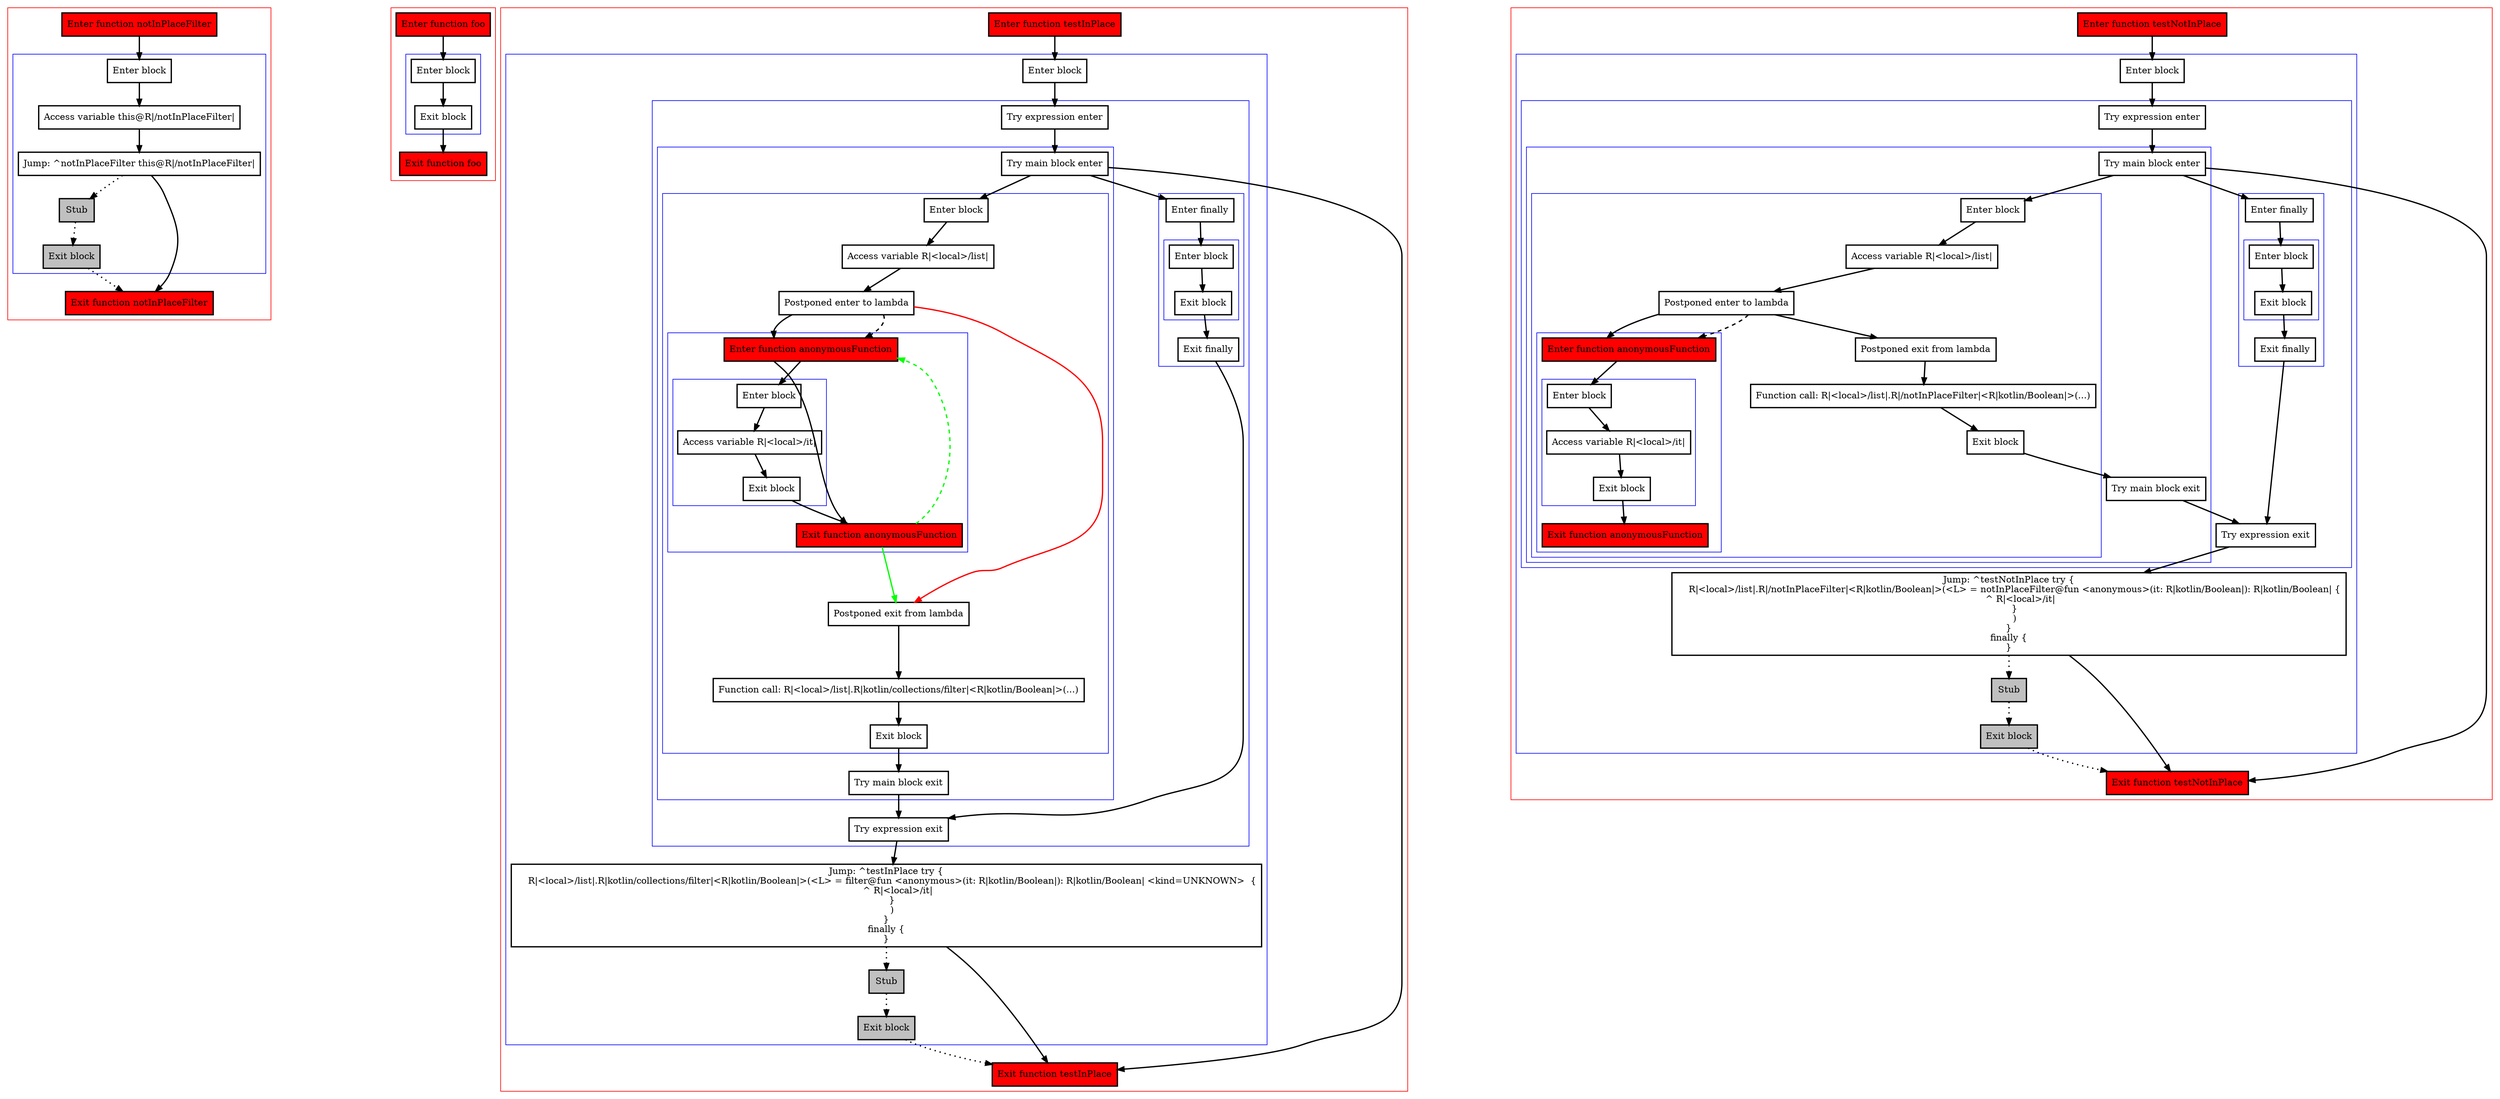 digraph tryWithLambdaInside_kt {
    graph [nodesep=3]
    node [shape=box penwidth=2]
    edge [penwidth=2]

    subgraph cluster_0 {
        color=red
        0 [label="Enter function notInPlaceFilter" style="filled" fillcolor=red];
        subgraph cluster_1 {
            color=blue
            1 [label="Enter block"];
            2 [label="Access variable this@R|/notInPlaceFilter|"];
            3 [label="Jump: ^notInPlaceFilter this@R|/notInPlaceFilter|"];
            4 [label="Stub" style="filled" fillcolor=gray];
            5 [label="Exit block" style="filled" fillcolor=gray];
        }
        6 [label="Exit function notInPlaceFilter" style="filled" fillcolor=red];
    }
    0 -> {1};
    1 -> {2};
    2 -> {3};
    3 -> {6};
    3 -> {4} [style=dotted];
    4 -> {5} [style=dotted];
    5 -> {6} [style=dotted];

    subgraph cluster_2 {
        color=red
        7 [label="Enter function foo" style="filled" fillcolor=red];
        subgraph cluster_3 {
            color=blue
            8 [label="Enter block"];
            9 [label="Exit block"];
        }
        10 [label="Exit function foo" style="filled" fillcolor=red];
    }
    7 -> {8};
    8 -> {9};
    9 -> {10};

    subgraph cluster_4 {
        color=red
        11 [label="Enter function testInPlace" style="filled" fillcolor=red];
        subgraph cluster_5 {
            color=blue
            12 [label="Enter block"];
            subgraph cluster_6 {
                color=blue
                13 [label="Try expression enter"];
                subgraph cluster_7 {
                    color=blue
                    14 [label="Try main block enter"];
                    subgraph cluster_8 {
                        color=blue
                        15 [label="Enter block"];
                        16 [label="Access variable R|<local>/list|"];
                        17 [label="Postponed enter to lambda"];
                        subgraph cluster_9 {
                            color=blue
                            31 [label="Enter function anonymousFunction" style="filled" fillcolor=red];
                            subgraph cluster_10 {
                                color=blue
                                32 [label="Enter block"];
                                33 [label="Access variable R|<local>/it|"];
                                34 [label="Exit block"];
                            }
                            35 [label="Exit function anonymousFunction" style="filled" fillcolor=red];
                        }
                        18 [label="Postponed exit from lambda"];
                        19 [label="Function call: R|<local>/list|.R|kotlin/collections/filter|<R|kotlin/Boolean|>(...)"];
                        20 [label="Exit block"];
                    }
                    21 [label="Try main block exit"];
                }
                subgraph cluster_11 {
                    color=blue
                    22 [label="Enter finally"];
                    subgraph cluster_12 {
                        color=blue
                        23 [label="Enter block"];
                        24 [label="Exit block"];
                    }
                    25 [label="Exit finally"];
                }
                26 [label="Try expression exit"];
            }
            27 [label="Jump: ^testInPlace try {
    R|<local>/list|.R|kotlin/collections/filter|<R|kotlin/Boolean|>(<L> = filter@fun <anonymous>(it: R|kotlin/Boolean|): R|kotlin/Boolean| <kind=UNKNOWN>  {
        ^ R|<local>/it|
    }
    )
}
finally {
}
"];
            28 [label="Stub" style="filled" fillcolor=gray];
            29 [label="Exit block" style="filled" fillcolor=gray];
        }
        30 [label="Exit function testInPlace" style="filled" fillcolor=red];
    }
    11 -> {12};
    12 -> {13};
    13 -> {14};
    14 -> {30 22 15};
    15 -> {16};
    16 -> {17};
    17 -> {31};
    17 -> {18} [color=red];
    17 -> {31} [style=dashed];
    18 -> {19};
    19 -> {20};
    20 -> {21};
    21 -> {26};
    22 -> {23};
    23 -> {24};
    24 -> {25};
    25 -> {26};
    26 -> {27};
    27 -> {30};
    27 -> {28} [style=dotted];
    28 -> {29} [style=dotted];
    29 -> {30} [style=dotted];
    31 -> {35 32};
    32 -> {33};
    33 -> {34};
    34 -> {35};
    35 -> {18} [color=green];
    35 -> {31} [color=green style=dashed];

    subgraph cluster_13 {
        color=red
        36 [label="Enter function testNotInPlace" style="filled" fillcolor=red];
        subgraph cluster_14 {
            color=blue
            37 [label="Enter block"];
            subgraph cluster_15 {
                color=blue
                38 [label="Try expression enter"];
                subgraph cluster_16 {
                    color=blue
                    39 [label="Try main block enter"];
                    subgraph cluster_17 {
                        color=blue
                        40 [label="Enter block"];
                        41 [label="Access variable R|<local>/list|"];
                        42 [label="Postponed enter to lambda"];
                        subgraph cluster_18 {
                            color=blue
                            56 [label="Enter function anonymousFunction" style="filled" fillcolor=red];
                            subgraph cluster_19 {
                                color=blue
                                57 [label="Enter block"];
                                58 [label="Access variable R|<local>/it|"];
                                59 [label="Exit block"];
                            }
                            60 [label="Exit function anonymousFunction" style="filled" fillcolor=red];
                        }
                        43 [label="Postponed exit from lambda"];
                        44 [label="Function call: R|<local>/list|.R|/notInPlaceFilter|<R|kotlin/Boolean|>(...)"];
                        45 [label="Exit block"];
                    }
                    46 [label="Try main block exit"];
                }
                subgraph cluster_20 {
                    color=blue
                    47 [label="Enter finally"];
                    subgraph cluster_21 {
                        color=blue
                        48 [label="Enter block"];
                        49 [label="Exit block"];
                    }
                    50 [label="Exit finally"];
                }
                51 [label="Try expression exit"];
            }
            52 [label="Jump: ^testNotInPlace try {
    R|<local>/list|.R|/notInPlaceFilter|<R|kotlin/Boolean|>(<L> = notInPlaceFilter@fun <anonymous>(it: R|kotlin/Boolean|): R|kotlin/Boolean| {
        ^ R|<local>/it|
    }
    )
}
finally {
}
"];
            53 [label="Stub" style="filled" fillcolor=gray];
            54 [label="Exit block" style="filled" fillcolor=gray];
        }
        55 [label="Exit function testNotInPlace" style="filled" fillcolor=red];
    }
    36 -> {37};
    37 -> {38};
    38 -> {39};
    39 -> {55 47 40};
    40 -> {41};
    41 -> {42};
    42 -> {43 56};
    42 -> {56} [style=dashed];
    43 -> {44};
    44 -> {45};
    45 -> {46};
    46 -> {51};
    47 -> {48};
    48 -> {49};
    49 -> {50};
    50 -> {51};
    51 -> {52};
    52 -> {55};
    52 -> {53} [style=dotted];
    53 -> {54} [style=dotted];
    54 -> {55} [style=dotted];
    56 -> {57};
    57 -> {58};
    58 -> {59};
    59 -> {60};

}
